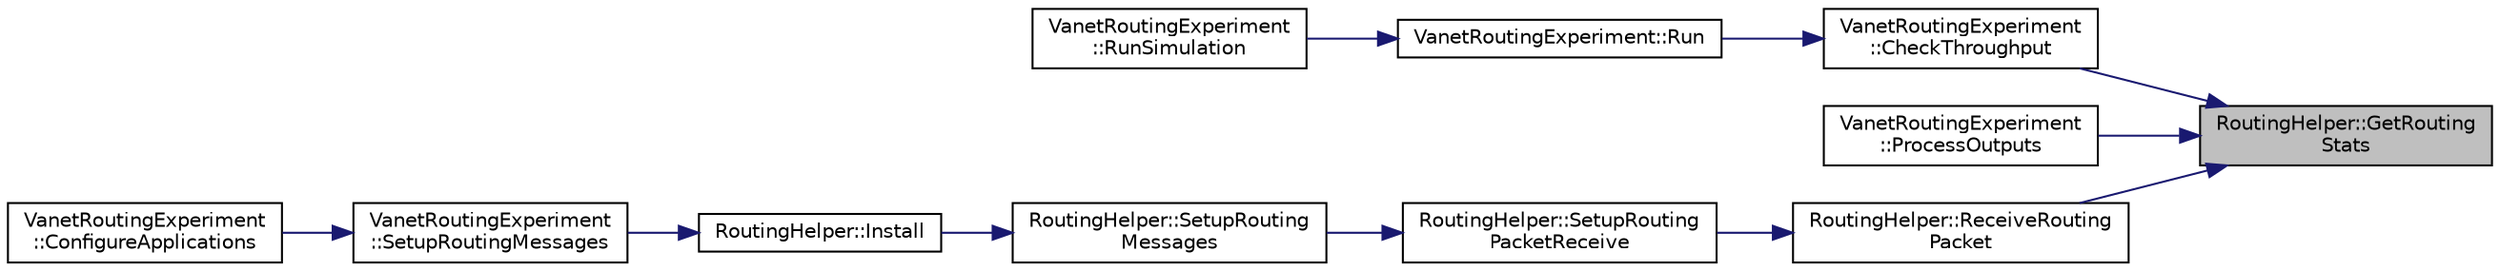 digraph "RoutingHelper::GetRoutingStats"
{
 // LATEX_PDF_SIZE
  edge [fontname="Helvetica",fontsize="10",labelfontname="Helvetica",labelfontsize="10"];
  node [fontname="Helvetica",fontsize="10",shape=record];
  rankdir="RL";
  Node1 [label="RoutingHelper::GetRouting\lStats",height=0.2,width=0.4,color="black", fillcolor="grey75", style="filled", fontcolor="black",tooltip="Returns the RoutingStats instance."];
  Node1 -> Node2 [dir="back",color="midnightblue",fontsize="10",style="solid",fontname="Helvetica"];
  Node2 [label="VanetRoutingExperiment\l::CheckThroughput",height=0.2,width=0.4,color="black", fillcolor="white", style="filled",URL="$class_vanet_routing_experiment.html#a8677a520984328c4fa300618116b316d",tooltip="Checks the throughput and outputs summary to CSV file1."];
  Node2 -> Node3 [dir="back",color="midnightblue",fontsize="10",style="solid",fontname="Helvetica"];
  Node3 [label="VanetRoutingExperiment::Run",height=0.2,width=0.4,color="black", fillcolor="white", style="filled",URL="$class_vanet_routing_experiment.html#a603c3d73ea69a382459f446dfdef4833",tooltip="Run the simulation."];
  Node3 -> Node4 [dir="back",color="midnightblue",fontsize="10",style="solid",fontname="Helvetica"];
  Node4 [label="VanetRoutingExperiment\l::RunSimulation",height=0.2,width=0.4,color="black", fillcolor="white", style="filled",URL="$class_vanet_routing_experiment.html#a1dfce2ceec687bd91890e92536f5aaec",tooltip="Run the simulation."];
  Node1 -> Node5 [dir="back",color="midnightblue",fontsize="10",style="solid",fontname="Helvetica"];
  Node5 [label="VanetRoutingExperiment\l::ProcessOutputs",height=0.2,width=0.4,color="black", fillcolor="white", style="filled",URL="$class_vanet_routing_experiment.html#ac3892b3643ab2f45667d8800676edfd7",tooltip="Process outputs."];
  Node1 -> Node6 [dir="back",color="midnightblue",fontsize="10",style="solid",fontname="Helvetica"];
  Node6 [label="RoutingHelper::ReceiveRouting\lPacket",height=0.2,width=0.4,color="black", fillcolor="white", style="filled",URL="$class_routing_helper.html#afeb815b9dad464539adb7197af8e412f",tooltip="Process a received routing packet."];
  Node6 -> Node7 [dir="back",color="midnightblue",fontsize="10",style="solid",fontname="Helvetica"];
  Node7 [label="RoutingHelper::SetupRouting\lPacketReceive",height=0.2,width=0.4,color="black", fillcolor="white", style="filled",URL="$class_routing_helper.html#a58fe834e212745d0f0dcb5909eb02dd8",tooltip="Sets up a routing packet for tranmission."];
  Node7 -> Node8 [dir="back",color="midnightblue",fontsize="10",style="solid",fontname="Helvetica"];
  Node8 [label="RoutingHelper::SetupRouting\lMessages",height=0.2,width=0.4,color="black", fillcolor="white", style="filled",URL="$class_routing_helper.html#a31236f0ad47519ab251f93b9fe13013a",tooltip="Sets up routing messages on the nodes and their interfaces."];
  Node8 -> Node9 [dir="back",color="midnightblue",fontsize="10",style="solid",fontname="Helvetica"];
  Node9 [label="RoutingHelper::Install",height=0.2,width=0.4,color="black", fillcolor="white", style="filled",URL="$class_routing_helper.html#aaf78f59b3e8259f18029a594acfc01b6",tooltip="Installs routing functionality on nodes and their devices and interfaces."];
  Node9 -> Node10 [dir="back",color="midnightblue",fontsize="10",style="solid",fontname="Helvetica"];
  Node10 [label="VanetRoutingExperiment\l::SetupRoutingMessages",height=0.2,width=0.4,color="black", fillcolor="white", style="filled",URL="$class_vanet_routing_experiment.html#a43acab75ab7e3ed90764af8e53d622e5",tooltip="Set up generation of packets to be routed through the vehicular network."];
  Node10 -> Node11 [dir="back",color="midnightblue",fontsize="10",style="solid",fontname="Helvetica"];
  Node11 [label="VanetRoutingExperiment\l::ConfigureApplications",height=0.2,width=0.4,color="black", fillcolor="white", style="filled",URL="$class_vanet_routing_experiment.html#ac9ec4394e60b165e355ddbe1eecc78fd",tooltip="Configure applications."];
}
